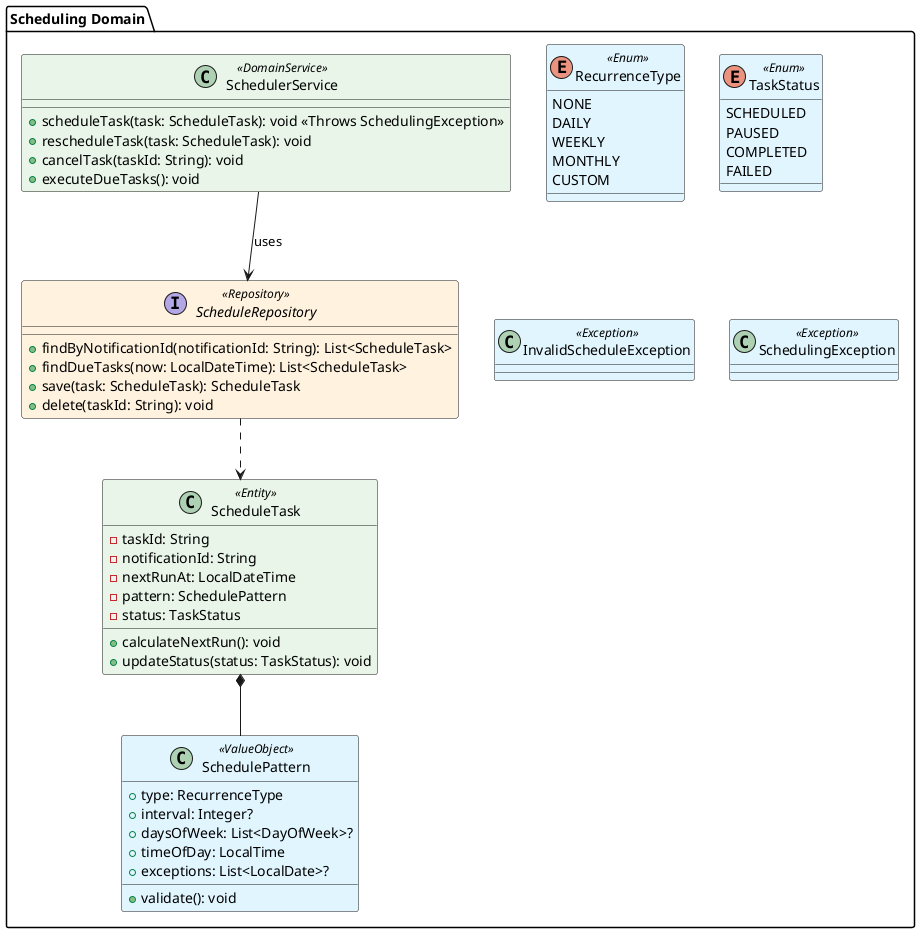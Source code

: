 @startuml SchedulerDomain

!define SERVICE_COLOR #E8F5E8
!define VALUE_OBJECT_COLOR #E1F5FE
!define REPOSITORY_COLOR #FFF3E0

package "Scheduling Domain" {

  class ScheduleTask <<Entity>> SERVICE_COLOR {
    -taskId: String
    -notificationId: String
    -nextRunAt: LocalDateTime
    -pattern: SchedulePattern
    -status: TaskStatus
    +calculateNextRun(): void
    +updateStatus(status: TaskStatus): void
  }

  class SchedulePattern <<ValueObject>> VALUE_OBJECT_COLOR {
    +type: RecurrenceType
    +interval: Integer?
    +daysOfWeek: List<DayOfWeek>?
    +timeOfDay: LocalTime
    +exceptions: List<LocalDate>?
    +validate(): void
  }

  enum RecurrenceType <<Enum>> VALUE_OBJECT_COLOR {
    NONE
    DAILY
    WEEKLY
    MONTHLY
    CUSTOM
  }

  enum TaskStatus <<Enum>> VALUE_OBJECT_COLOR {
    SCHEDULED
    PAUSED
    COMPLETED
    FAILED
  }

  class SchedulerService <<DomainService>> SERVICE_COLOR {
    +scheduleTask(task: ScheduleTask): void <<Throws SchedulingException>>
    +rescheduleTask(task: ScheduleTask): void
    +cancelTask(taskId: String): void
    +executeDueTasks(): void
  }

  interface ScheduleRepository <<Repository>> REPOSITORY_COLOR {
    +findByNotificationId(notificationId: String): List<ScheduleTask>
    +findDueTasks(now: LocalDateTime): List<ScheduleTask>
    +save(task: ScheduleTask): ScheduleTask
    +delete(taskId: String): void
  }

  ' Exceptions
  class InvalidScheduleException <<Exception>> VALUE_OBJECT_COLOR
  class SchedulingException <<Exception>> VALUE_OBJECT_COLOR

}

' Relationships
ScheduleTask *-- SchedulePattern
SchedulerService --> ScheduleRepository : uses
ScheduleRepository ..> ScheduleTask
@enduml